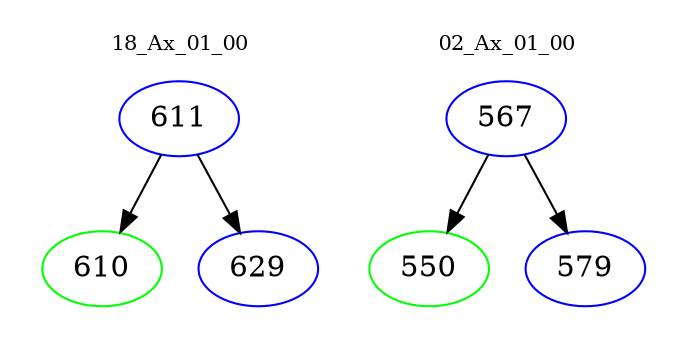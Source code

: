 digraph{
subgraph cluster_0 {
color = white
label = "18_Ax_01_00";
fontsize=10;
T0_611 [label="611", color="blue"]
T0_611 -> T0_610 [color="black"]
T0_610 [label="610", color="green"]
T0_611 -> T0_629 [color="black"]
T0_629 [label="629", color="blue"]
}
subgraph cluster_1 {
color = white
label = "02_Ax_01_00";
fontsize=10;
T1_567 [label="567", color="blue"]
T1_567 -> T1_550 [color="black"]
T1_550 [label="550", color="green"]
T1_567 -> T1_579 [color="black"]
T1_579 [label="579", color="blue"]
}
}
